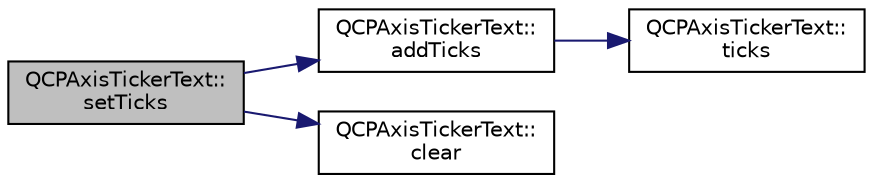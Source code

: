 digraph "QCPAxisTickerText::setTicks"
{
 // LATEX_PDF_SIZE
  edge [fontname="Helvetica",fontsize="10",labelfontname="Helvetica",labelfontsize="10"];
  node [fontname="Helvetica",fontsize="10",shape=record];
  rankdir="LR";
  Node1 [label="QCPAxisTickerText::\lsetTicks",height=0.2,width=0.4,color="black", fillcolor="grey75", style="filled", fontcolor="black",tooltip=" "];
  Node1 -> Node2 [color="midnightblue",fontsize="10",style="solid",fontname="Helvetica"];
  Node2 [label="QCPAxisTickerText::\laddTicks",height=0.2,width=0.4,color="black", fillcolor="white", style="filled",URL="$classQCPAxisTickerText.html#aba34051300eecaefbedb2df8feff2d45",tooltip=" "];
  Node2 -> Node3 [color="midnightblue",fontsize="10",style="solid",fontname="Helvetica"];
  Node3 [label="QCPAxisTickerText::\lticks",height=0.2,width=0.4,color="black", fillcolor="white", style="filled",URL="$classQCPAxisTickerText.html#ac84622a6bb4f2a98474e185ecaf3189a",tooltip=" "];
  Node1 -> Node4 [color="midnightblue",fontsize="10",style="solid",fontname="Helvetica"];
  Node4 [label="QCPAxisTickerText::\lclear",height=0.2,width=0.4,color="black", fillcolor="white", style="filled",URL="$classQCPAxisTickerText.html#a21826d2fcd9a25c194d34d4f67aa1460",tooltip=" "];
}
